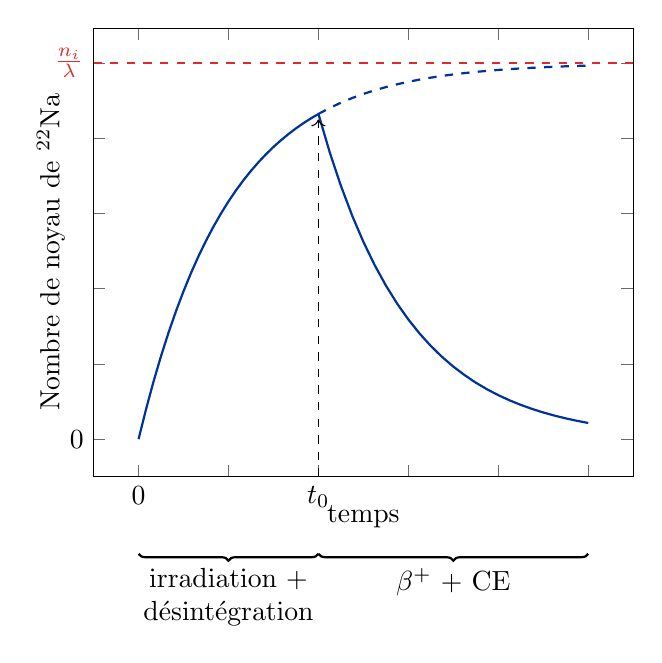\begin{tikzpicture}
  % Colors
  \definecolor{red}{RGB}{221,42,43}
  \definecolor{green}{RGB}{132,184,24}
  \definecolor{blue}{RGB}{0,51,153}
  \definecolor{orange}{RGB}{192,128,64}
  \definecolor{gray}{RGB}{107,108,110}
  \begin{axis}[
      yticklabels={,,},xticklabels={,,},
      xlabel={temps},ylabel={Nombre de noyau de $^{22}$Na},
      clip=false
    ]
    \addplot[thick,blue,domain=0:40] {10*(1-exp(-0.05*x))};
    \addplot[thick,blue,domain=40:100, dashed] {10*(1-exp(-0.05*x))};
    \addplot[thick,blue,domain=40:100] {10*(1-exp(-0.05*40))*exp(-0.05*(x-40))};
    \node at (axis cs:0,-1) [below] {$0$};
    \node at (axis cs:40,-1) [below] {$t_0$};
    \node at (axis cs:-10,10) [left,red] {$\frac{n_i}{\lambda}$};
    \node at (axis cs:-10,0) [left] {$0$};
    \draw[red, dashed] (axis cs:-10,10) -- (axis cs:110,10);
    \draw[dashed, ->] (axis cs:40,-1) -- (axis cs:40,8.5);

    \draw [
      thick,
      decoration={
        brace,
        mirror,
        raise=0.5cm
      },
      decorate
    ] (axis cs:0, -2) -- (axis cs:40,-2)
    node [pos=0.5,anchor=north,yshift=-0.55cm, text width=2.5cm, align=center] {irradiation + désintégration};
    \draw [
      thick,
      decoration={
        brace,
        mirror,
        raise=0.5cm
      },
      decorate
    ] (axis cs:40, -2) -- (axis cs:100,-2)
    node [pos=0.5,anchor=north,yshift=-0.55cm] {$\beta^+$ + CE};

  \end{axis}
\end{tikzpicture}
